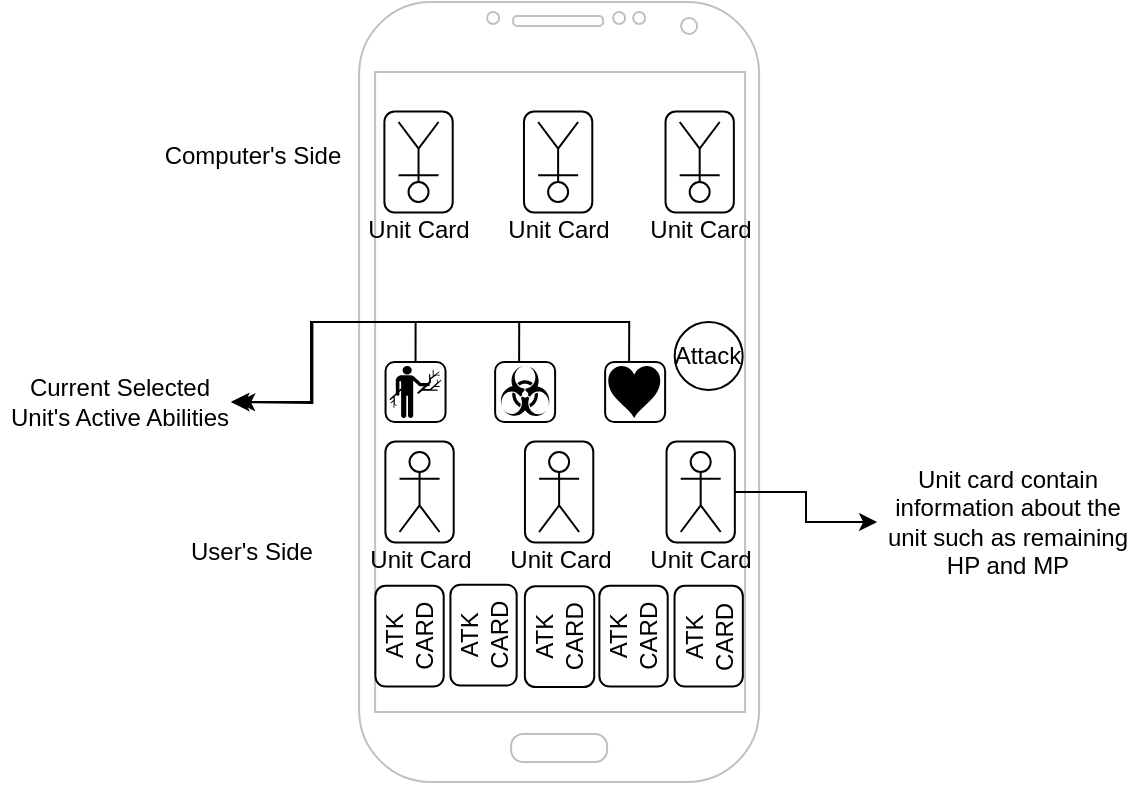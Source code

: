 <mxfile version="13.7.7" type="device"><diagram id="5glW-ZJJlsU2mYhoWeNB" name="Page-1"><mxGraphModel dx="1422" dy="791" grid="1" gridSize="10" guides="1" tooltips="1" connect="1" arrows="1" fold="1" page="1" pageScale="1" pageWidth="850" pageHeight="1100" math="0" shadow="0"><root><mxCell id="0"/><mxCell id="1" parent="0"/><mxCell id="oZb1z_zcz0NuJrTUN3TP-1" value="" style="verticalLabelPosition=bottom;verticalAlign=top;html=1;shadow=0;dashed=0;strokeWidth=1;shape=mxgraph.android.phone2;strokeColor=#c0c0c0;" parent="1" vertex="1"><mxGeometry x="320.56" y="210" width="200" height="390" as="geometry"/></mxCell><mxCell id="oZb1z_zcz0NuJrTUN3TP-2" value="&lt;div&gt;ATK&lt;/div&gt;&lt;div&gt;CARD&lt;br&gt;&lt;/div&gt;" style="rounded=1;whiteSpace=wrap;html=1;rotation=-90;" parent="1" vertex="1"><mxGeometry x="395.56" y="510.0" width="50.43" height="34.68" as="geometry"/></mxCell><mxCell id="oZb1z_zcz0NuJrTUN3TP-3" value="ATK&lt;br&gt;CARD" style="rounded=1;whiteSpace=wrap;html=1;rotation=-90;" parent="1" vertex="1"><mxGeometry x="432.56" y="510" width="50.43" height="34.16" as="geometry"/></mxCell><mxCell id="oZb1z_zcz0NuJrTUN3TP-5" value="&lt;div&gt;ATK&lt;/div&gt;&lt;div&gt;CARD&lt;/div&gt;" style="rounded=1;whiteSpace=wrap;html=1;rotation=-90;" parent="1" vertex="1"><mxGeometry x="470.13" y="510.0" width="50.43" height="34.16" as="geometry"/></mxCell><mxCell id="oZb1z_zcz0NuJrTUN3TP-6" value="&lt;div&gt;ATK&lt;/div&gt;&lt;div&gt;CARD&lt;br&gt;&lt;/div&gt;" style="rounded=1;whiteSpace=wrap;html=1;rotation=-90;" parent="1" vertex="1"><mxGeometry x="320.56" y="510.0" width="50.43" height="34.16" as="geometry"/></mxCell><mxCell id="oZb1z_zcz0NuJrTUN3TP-7" value="&lt;div&gt;ATK&lt;/div&gt;&lt;div&gt;CARD&lt;br&gt;&lt;/div&gt;" style="rounded=1;whiteSpace=wrap;html=1;rotation=-90;" parent="1" vertex="1"><mxGeometry x="357.56" y="510.0" width="50.43" height="33.12" as="geometry"/></mxCell><mxCell id="oZb1z_zcz0NuJrTUN3TP-8" value="" style="rounded=1;whiteSpace=wrap;html=1;rotation=-90;" parent="1" vertex="1"><mxGeometry x="325.56" y="437.92" width="50.43" height="34.16" as="geometry"/></mxCell><mxCell id="oZb1z_zcz0NuJrTUN3TP-9" value="" style="rounded=1;whiteSpace=wrap;html=1;rotation=-90;" parent="1" vertex="1"><mxGeometry x="395.35" y="437.92" width="50.43" height="34.16" as="geometry"/></mxCell><mxCell id="AkSUZfsaY_0vihGSs6JX-2" style="edgeStyle=orthogonalEdgeStyle;rounded=0;orthogonalLoop=1;jettySize=auto;html=1;exitX=0.5;exitY=1;exitDx=0;exitDy=0;entryX=0;entryY=0.5;entryDx=0;entryDy=0;" edge="1" parent="1" source="oZb1z_zcz0NuJrTUN3TP-10" target="AkSUZfsaY_0vihGSs6JX-1"><mxGeometry relative="1" as="geometry"/></mxCell><mxCell id="oZb1z_zcz0NuJrTUN3TP-10" value="" style="rounded=1;whiteSpace=wrap;html=1;rotation=-90;" parent="1" vertex="1"><mxGeometry x="466.13" y="437.92" width="50.43" height="34.16" as="geometry"/></mxCell><mxCell id="oZb1z_zcz0NuJrTUN3TP-15" value="Unit Card" style="shape=umlActor;verticalLabelPosition=bottom;verticalAlign=top;html=1;outlineConnect=0;" parent="1" vertex="1"><mxGeometry x="410.56" y="435" width="20" height="40" as="geometry"/></mxCell><mxCell id="oZb1z_zcz0NuJrTUN3TP-19" value="Unit Card" style="shape=umlActor;verticalLabelPosition=bottom;verticalAlign=top;html=1;outlineConnect=0;" parent="1" vertex="1"><mxGeometry x="481.34" y="435" width="20" height="40" as="geometry"/></mxCell><mxCell id="oZb1z_zcz0NuJrTUN3TP-20" value="Unit Card" style="shape=umlActor;verticalLabelPosition=bottom;verticalAlign=top;html=1;outlineConnect=0;" parent="1" vertex="1"><mxGeometry x="340.77" y="435" width="20" height="40" as="geometry"/></mxCell><mxCell id="oZb1z_zcz0NuJrTUN3TP-22" value="Attack" style="ellipse;whiteSpace=wrap;html=1;aspect=fixed;" parent="1" vertex="1"><mxGeometry x="478.34" y="370" width="34" height="34" as="geometry"/></mxCell><mxCell id="oZb1z_zcz0NuJrTUN3TP-46" style="edgeStyle=orthogonalEdgeStyle;rounded=0;orthogonalLoop=1;jettySize=auto;html=1;exitX=0.5;exitY=0;exitDx=0;exitDy=0;entryX=1;entryY=0.5;entryDx=0;entryDy=0;" parent="1" source="oZb1z_zcz0NuJrTUN3TP-25" edge="1"><mxGeometry relative="1" as="geometry"><mxPoint x="259.56" y="410" as="targetPoint"/></mxGeometry></mxCell><mxCell id="oZb1z_zcz0NuJrTUN3TP-25" value="" style="rounded=1;whiteSpace=wrap;html=1;" parent="1" vertex="1"><mxGeometry x="333.77" y="390" width="30" height="30" as="geometry"/></mxCell><mxCell id="oZb1z_zcz0NuJrTUN3TP-49" style="edgeStyle=orthogonalEdgeStyle;rounded=0;orthogonalLoop=1;jettySize=auto;html=1;exitX=0.5;exitY=0;exitDx=0;exitDy=0;entryX=1;entryY=0.5;entryDx=0;entryDy=0;" parent="1" edge="1"><mxGeometry relative="1" as="geometry"><mxPoint x="400.56" y="390" as="sourcePoint"/><mxPoint x="256.56" y="410" as="targetPoint"/><Array as="points"><mxPoint x="400.56" y="370"/><mxPoint x="296.56" y="370"/><mxPoint x="296.56" y="410"/></Array></mxGeometry></mxCell><mxCell id="oZb1z_zcz0NuJrTUN3TP-26" value="" style="rounded=1;whiteSpace=wrap;html=1;" parent="1" vertex="1"><mxGeometry x="388.56" y="390" width="30" height="30" as="geometry"/></mxCell><mxCell id="oZb1z_zcz0NuJrTUN3TP-48" style="edgeStyle=orthogonalEdgeStyle;rounded=0;orthogonalLoop=1;jettySize=auto;html=1;exitX=0.5;exitY=0;exitDx=0;exitDy=0;entryX=1;entryY=0.5;entryDx=0;entryDy=0;" parent="1" edge="1"><mxGeometry relative="1" as="geometry"><mxPoint x="455.56" y="390" as="sourcePoint"/><mxPoint x="256.56" y="410" as="targetPoint"/><Array as="points"><mxPoint x="455.56" y="370"/><mxPoint x="296.56" y="370"/><mxPoint x="296.56" y="410"/></Array></mxGeometry></mxCell><mxCell id="oZb1z_zcz0NuJrTUN3TP-27" value="" style="rounded=1;whiteSpace=wrap;html=1;" parent="1" vertex="1"><mxGeometry x="443.56" y="390" width="30" height="30" as="geometry"/></mxCell><mxCell id="oZb1z_zcz0NuJrTUN3TP-30" value="" style="shape=mxgraph.signs.healthcare.heart_2;html=1;pointerEvents=1;fillColor=#000000;strokeColor=none;verticalLabelPosition=bottom;verticalAlign=top;align=center;" parent="1" vertex="1"><mxGeometry x="445.13" y="392" width="26" height="26" as="geometry"/></mxCell><mxCell id="oZb1z_zcz0NuJrTUN3TP-31" value="" style="shape=mxgraph.signs.safety.biohazard;html=1;pointerEvents=1;fillColor=#000000;strokeColor=none;verticalLabelPosition=bottom;verticalAlign=top;align=center;" parent="1" vertex="1"><mxGeometry x="390.56" y="392" width="26" height="26" as="geometry"/></mxCell><mxCell id="oZb1z_zcz0NuJrTUN3TP-33" value="" style="shape=mxgraph.signs.sports.wood_gathering;html=1;pointerEvents=1;fillColor=#000000;strokeColor=none;verticalLabelPosition=bottom;verticalAlign=top;align=center;" parent="1" vertex="1"><mxGeometry x="335.77" y="392" width="26" height="26" as="geometry"/></mxCell><mxCell id="oZb1z_zcz0NuJrTUN3TP-34" value="Computer's Side" style="text;html=1;strokeColor=none;fillColor=none;align=center;verticalAlign=middle;whiteSpace=wrap;rounded=0;" parent="1" vertex="1"><mxGeometry x="219.56" y="267.08" width="94.89" height="40" as="geometry"/></mxCell><mxCell id="oZb1z_zcz0NuJrTUN3TP-35" value="" style="rounded=1;whiteSpace=wrap;html=1;rotation=-90;" parent="1" vertex="1"><mxGeometry x="325.06" y="272.92" width="50.43" height="34.16" as="geometry"/></mxCell><mxCell id="oZb1z_zcz0NuJrTUN3TP-36" value="" style="rounded=1;whiteSpace=wrap;html=1;rotation=-90;" parent="1" vertex="1"><mxGeometry x="394.85" y="272.92" width="50.43" height="34.16" as="geometry"/></mxCell><mxCell id="oZb1z_zcz0NuJrTUN3TP-37" value="" style="rounded=1;whiteSpace=wrap;html=1;rotation=-90;" parent="1" vertex="1"><mxGeometry x="465.63" y="272.92" width="50.43" height="34.16" as="geometry"/></mxCell><mxCell id="oZb1z_zcz0NuJrTUN3TP-38" value="Unit Card" style="shape=umlActor;verticalLabelPosition=bottom;verticalAlign=top;html=1;outlineConnect=0;direction=west;" parent="1" vertex="1"><mxGeometry x="410.06" y="270" width="20" height="40" as="geometry"/></mxCell><mxCell id="oZb1z_zcz0NuJrTUN3TP-39" value="Unit Card" style="shape=umlActor;verticalLabelPosition=bottom;verticalAlign=top;html=1;outlineConnect=0;direction=west;" parent="1" vertex="1"><mxGeometry x="480.84" y="270" width="20" height="40" as="geometry"/></mxCell><mxCell id="oZb1z_zcz0NuJrTUN3TP-40" value="Unit Card" style="shape=umlActor;verticalLabelPosition=bottom;verticalAlign=top;html=1;outlineConnect=0;direction=west;" parent="1" vertex="1"><mxGeometry x="340.27" y="270" width="20" height="40" as="geometry"/></mxCell><mxCell id="oZb1z_zcz0NuJrTUN3TP-41" value="User's Side" style="text;html=1;strokeColor=none;fillColor=none;align=center;verticalAlign=middle;whiteSpace=wrap;rounded=0;" parent="1" vertex="1"><mxGeometry x="207" y="465" width="120" height="40" as="geometry"/></mxCell><mxCell id="oZb1z_zcz0NuJrTUN3TP-47" value="&lt;div&gt;Current Selected&lt;/div&gt;&lt;div&gt;Unit's Active Abilities&lt;br&gt;&lt;/div&gt;" style="text;html=1;strokeColor=none;fillColor=none;align=center;verticalAlign=middle;whiteSpace=wrap;rounded=0;" parent="1" vertex="1"><mxGeometry x="141" y="390" width="120" height="40" as="geometry"/></mxCell><mxCell id="AkSUZfsaY_0vihGSs6JX-1" value="Unit card contain information about the unit such as remaining HP and MP" style="text;html=1;strokeColor=none;fillColor=none;align=center;verticalAlign=middle;whiteSpace=wrap;rounded=0;" vertex="1" parent="1"><mxGeometry x="579.56" y="435" width="130" height="70" as="geometry"/></mxCell></root></mxGraphModel></diagram></mxfile>